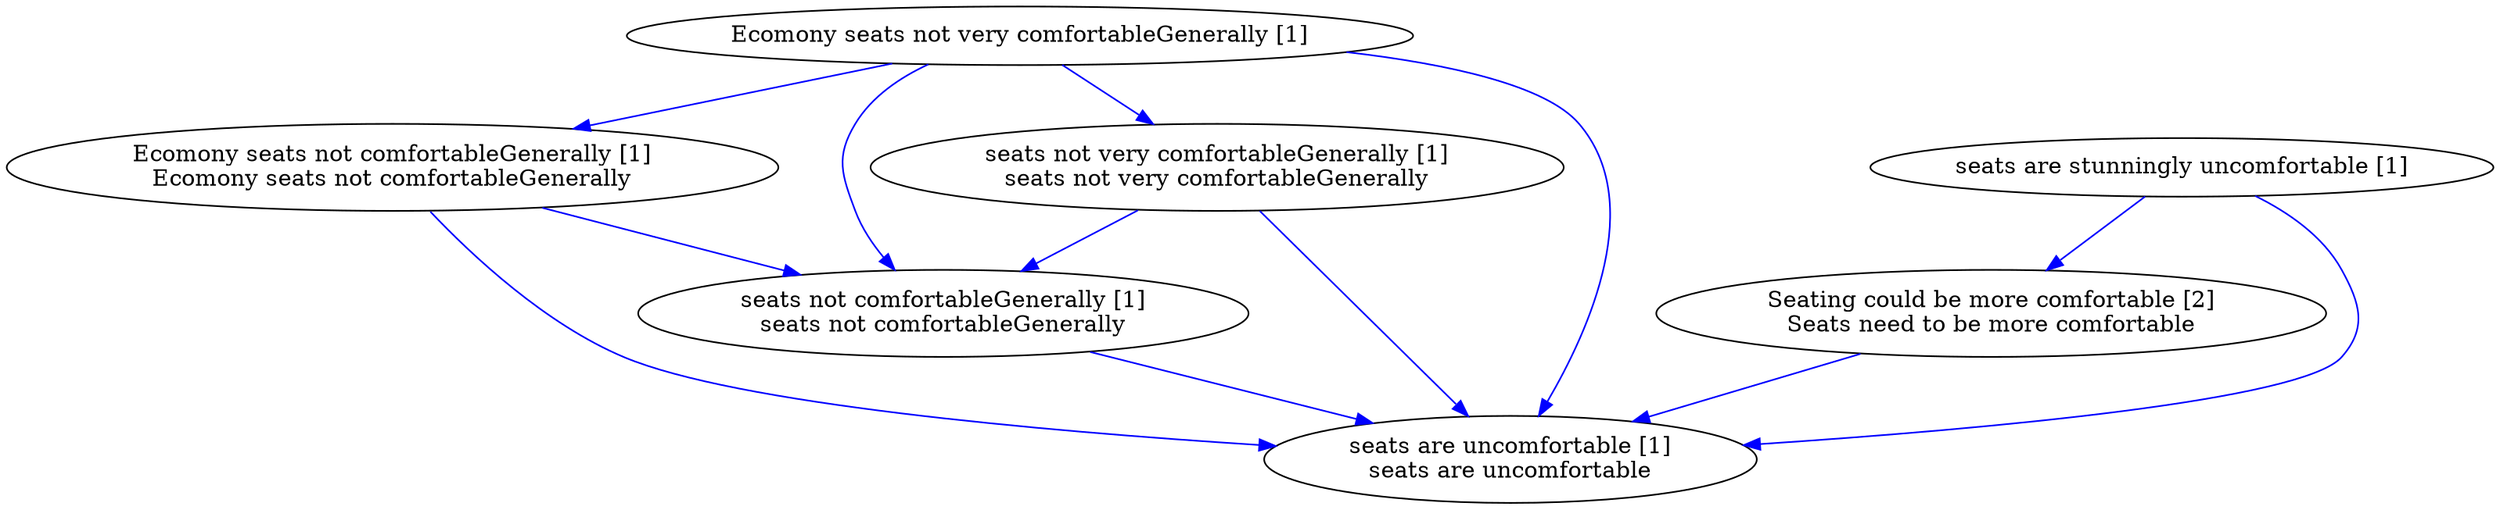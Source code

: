 digraph collapsedGraph {
"Seating could be more comfortable [2]\nSeats need to be more comfortable""Ecomony seats not very comfortableGenerally [1]""Ecomony seats not comfortableGenerally [1]\nEcomony seats not comfortableGenerally""seats not comfortableGenerally [1]\nseats not comfortableGenerally""seats not very comfortableGenerally [1]\nseats not very comfortableGenerally""seats are stunningly uncomfortable [1]""seats are uncomfortable [1]\nseats are uncomfortable""seats not comfortableGenerally [1]\nseats not comfortableGenerally" -> "seats are uncomfortable [1]\nseats are uncomfortable" [color=blue]
"Ecomony seats not very comfortableGenerally [1]" -> "seats are uncomfortable [1]\nseats are uncomfortable" [color=blue]
"Ecomony seats not comfortableGenerally [1]\nEcomony seats not comfortableGenerally" -> "seats are uncomfortable [1]\nseats are uncomfortable" [color=blue]
"Seating could be more comfortable [2]\nSeats need to be more comfortable" -> "seats are uncomfortable [1]\nseats are uncomfortable" [color=blue]
"seats are stunningly uncomfortable [1]" -> "Seating could be more comfortable [2]\nSeats need to be more comfortable" [color=blue]
"seats not very comfortableGenerally [1]\nseats not very comfortableGenerally" -> "seats are uncomfortable [1]\nseats are uncomfortable" [color=blue]
"Ecomony seats not very comfortableGenerally [1]" -> "Ecomony seats not comfortableGenerally [1]\nEcomony seats not comfortableGenerally" [color=blue]
"Ecomony seats not comfortableGenerally [1]\nEcomony seats not comfortableGenerally" -> "seats not comfortableGenerally [1]\nseats not comfortableGenerally" [color=blue]
"Ecomony seats not very comfortableGenerally [1]" -> "seats not very comfortableGenerally [1]\nseats not very comfortableGenerally" [color=blue]
"seats not very comfortableGenerally [1]\nseats not very comfortableGenerally" -> "seats not comfortableGenerally [1]\nseats not comfortableGenerally" [color=blue]
"Ecomony seats not very comfortableGenerally [1]" -> "seats not comfortableGenerally [1]\nseats not comfortableGenerally" [color=blue]
"seats are stunningly uncomfortable [1]" -> "seats are uncomfortable [1]\nseats are uncomfortable" [color=blue]
}